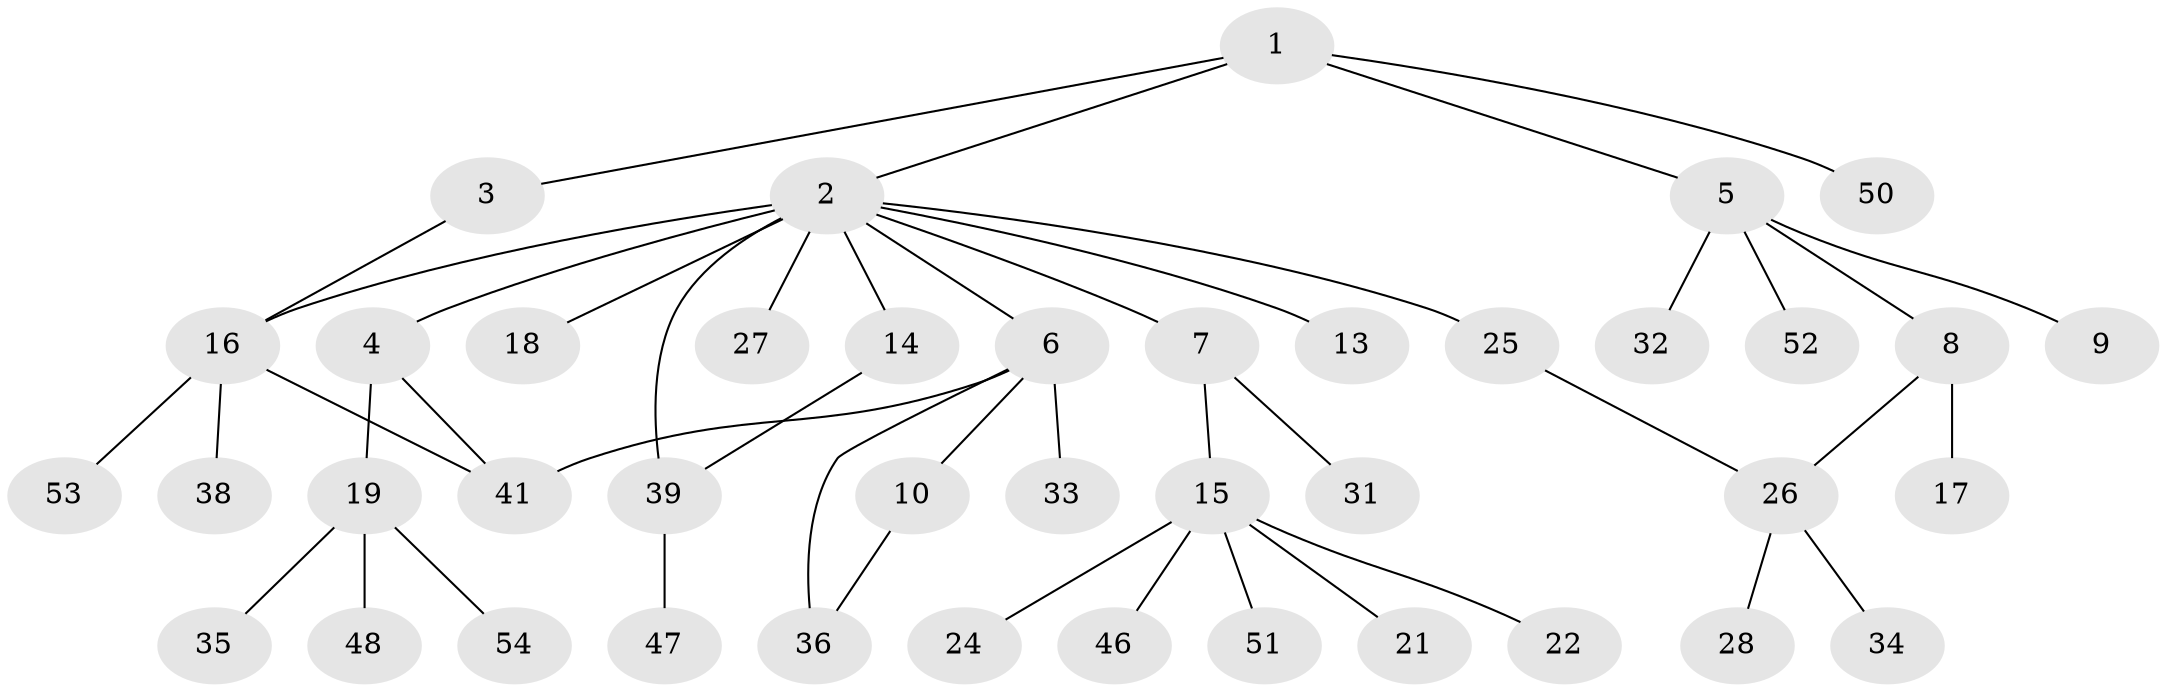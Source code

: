 // Generated by graph-tools (version 1.1) at 2025/23/03/03/25 07:23:48]
// undirected, 41 vertices, 46 edges
graph export_dot {
graph [start="1"]
  node [color=gray90,style=filled];
  1 [super="+43"];
  2 [super="+11"];
  3 [super="+37"];
  4 [super="+40"];
  5 [super="+23"];
  6 [super="+12"];
  7 [super="+20"];
  8;
  9;
  10 [super="+45"];
  13;
  14;
  15 [super="+44"];
  16 [super="+29"];
  17;
  18;
  19 [super="+30"];
  21;
  22;
  24;
  25;
  26 [super="+55"];
  27;
  28;
  31;
  32;
  33;
  34;
  35;
  36;
  38;
  39 [super="+42"];
  41 [super="+49"];
  46;
  47;
  48;
  50;
  51;
  52;
  53;
  54;
  1 -- 2;
  1 -- 3;
  1 -- 5;
  1 -- 50;
  2 -- 4;
  2 -- 6;
  2 -- 7;
  2 -- 13;
  2 -- 14;
  2 -- 18;
  2 -- 25;
  2 -- 27;
  2 -- 39 [weight=2];
  2 -- 16;
  3 -- 16;
  4 -- 19;
  4 -- 41;
  5 -- 8;
  5 -- 9;
  5 -- 32;
  5 -- 52;
  6 -- 10;
  6 -- 33;
  6 -- 36;
  6 -- 41;
  7 -- 15;
  7 -- 31;
  8 -- 17;
  8 -- 26;
  10 -- 36;
  14 -- 39;
  15 -- 21;
  15 -- 22;
  15 -- 24;
  15 -- 46;
  15 -- 51;
  16 -- 38;
  16 -- 53;
  16 -- 41;
  19 -- 48;
  19 -- 35;
  19 -- 54;
  25 -- 26;
  26 -- 28;
  26 -- 34;
  39 -- 47;
}
